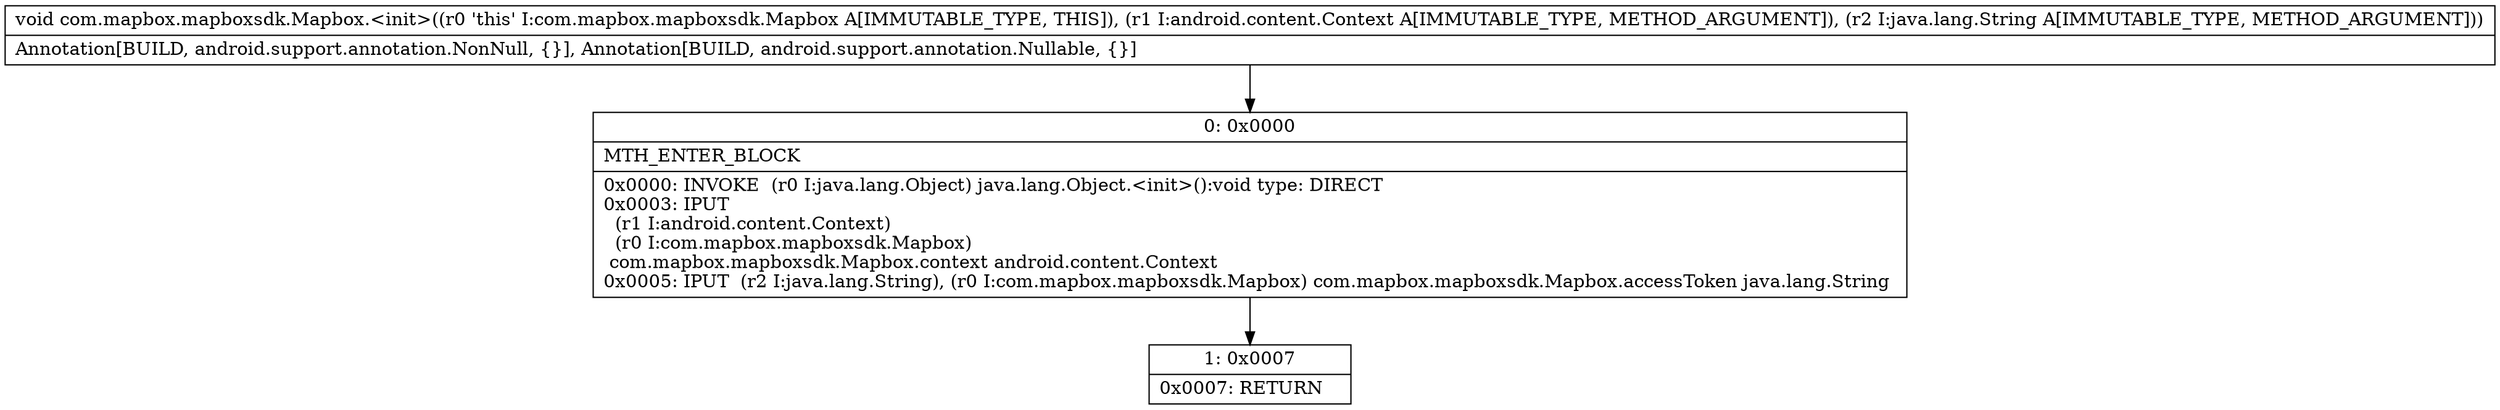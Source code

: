 digraph "CFG forcom.mapbox.mapboxsdk.Mapbox.\<init\>(Landroid\/content\/Context;Ljava\/lang\/String;)V" {
Node_0 [shape=record,label="{0\:\ 0x0000|MTH_ENTER_BLOCK\l|0x0000: INVOKE  (r0 I:java.lang.Object) java.lang.Object.\<init\>():void type: DIRECT \l0x0003: IPUT  \l  (r1 I:android.content.Context)\l  (r0 I:com.mapbox.mapboxsdk.Mapbox)\l com.mapbox.mapboxsdk.Mapbox.context android.content.Context \l0x0005: IPUT  (r2 I:java.lang.String), (r0 I:com.mapbox.mapboxsdk.Mapbox) com.mapbox.mapboxsdk.Mapbox.accessToken java.lang.String \l}"];
Node_1 [shape=record,label="{1\:\ 0x0007|0x0007: RETURN   \l}"];
MethodNode[shape=record,label="{void com.mapbox.mapboxsdk.Mapbox.\<init\>((r0 'this' I:com.mapbox.mapboxsdk.Mapbox A[IMMUTABLE_TYPE, THIS]), (r1 I:android.content.Context A[IMMUTABLE_TYPE, METHOD_ARGUMENT]), (r2 I:java.lang.String A[IMMUTABLE_TYPE, METHOD_ARGUMENT]))  | Annotation[BUILD, android.support.annotation.NonNull, \{\}], Annotation[BUILD, android.support.annotation.Nullable, \{\}]\l}"];
MethodNode -> Node_0;
Node_0 -> Node_1;
}

